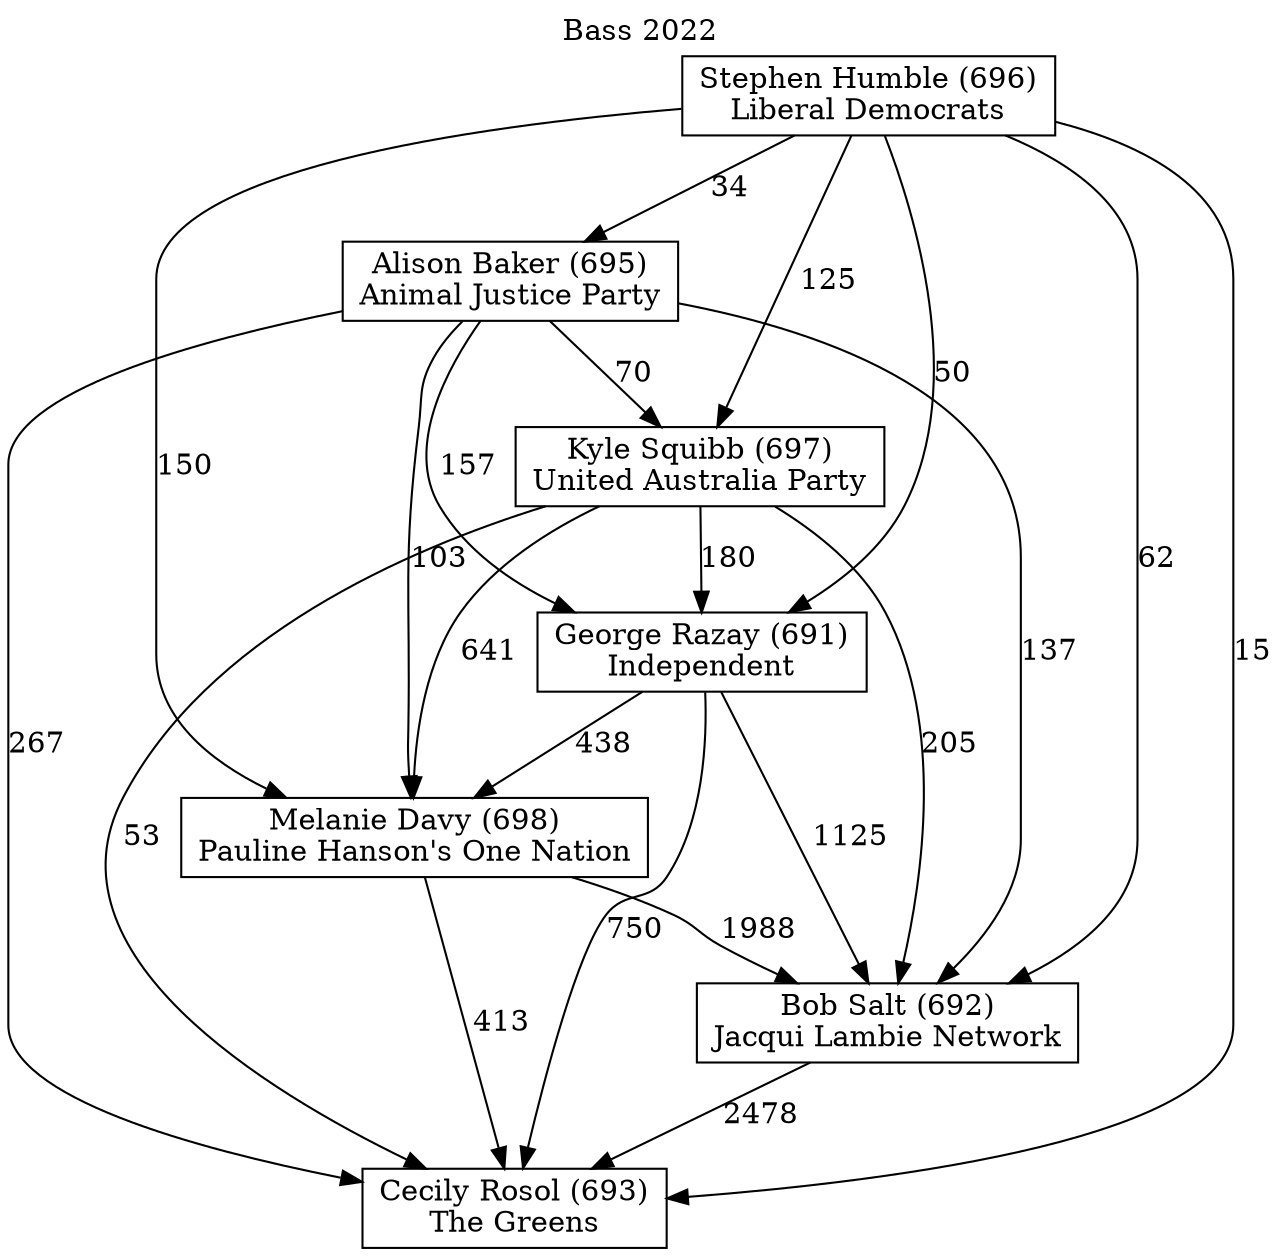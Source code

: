 // House preference flow
digraph "Cecily Rosol (693)_Bass_2022" {
	graph [label="Bass 2022" labelloc=t mclimit=10]
	node [shape=box]
	"Melanie Davy (698)" [label="Melanie Davy (698)
Pauline Hanson's One Nation"]
	"Bob Salt (692)" [label="Bob Salt (692)
Jacqui Lambie Network"]
	"Stephen Humble (696)" [label="Stephen Humble (696)
Liberal Democrats"]
	"George Razay (691)" [label="George Razay (691)
Independent"]
	"Cecily Rosol (693)" [label="Cecily Rosol (693)
The Greens"]
	"Kyle Squibb (697)" [label="Kyle Squibb (697)
United Australia Party"]
	"Alison Baker (695)" [label="Alison Baker (695)
Animal Justice Party"]
	"Kyle Squibb (697)" -> "George Razay (691)" [label=180]
	"Alison Baker (695)" -> "Melanie Davy (698)" [label=103]
	"Bob Salt (692)" -> "Cecily Rosol (693)" [label=2478]
	"Stephen Humble (696)" -> "Kyle Squibb (697)" [label=125]
	"George Razay (691)" -> "Cecily Rosol (693)" [label=750]
	"Melanie Davy (698)" -> "Bob Salt (692)" [label=1988]
	"Alison Baker (695)" -> "Bob Salt (692)" [label=137]
	"Kyle Squibb (697)" -> "Cecily Rosol (693)" [label=53]
	"Alison Baker (695)" -> "Kyle Squibb (697)" [label=70]
	"George Razay (691)" -> "Bob Salt (692)" [label=1125]
	"Stephen Humble (696)" -> "Bob Salt (692)" [label=62]
	"Alison Baker (695)" -> "Cecily Rosol (693)" [label=267]
	"Alison Baker (695)" -> "George Razay (691)" [label=157]
	"George Razay (691)" -> "Melanie Davy (698)" [label=438]
	"Stephen Humble (696)" -> "George Razay (691)" [label=50]
	"Stephen Humble (696)" -> "Melanie Davy (698)" [label=150]
	"Melanie Davy (698)" -> "Cecily Rosol (693)" [label=413]
	"Kyle Squibb (697)" -> "Melanie Davy (698)" [label=641]
	"Stephen Humble (696)" -> "Cecily Rosol (693)" [label=15]
	"Kyle Squibb (697)" -> "Bob Salt (692)" [label=205]
	"Stephen Humble (696)" -> "Alison Baker (695)" [label=34]
}
